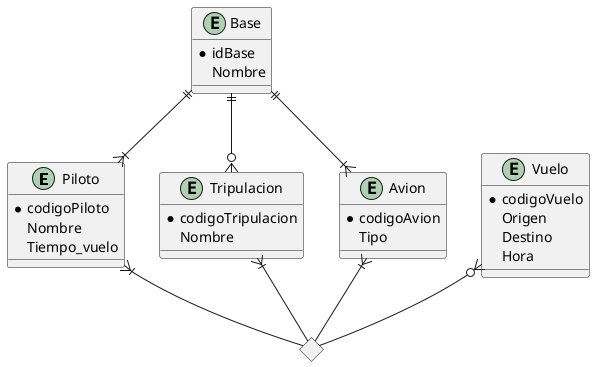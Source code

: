 @startuml

entity "Piloto" as ePiloto {
  * codigoPiloto
  Nombre 
  Tiempo_vuelo
}

entity "Tripulacion" as eTripulacion {
  * codigoTripulacion
  Nombre
}

entity "Vuelo" as eVuelo {
  * codigoVuelo
  Origen
  Destino
  Hora
}

entity "Avion" as eAvion {
  * codigoAvion
  Tipo
}

entity "Base" as eBase {
  *idBase
  Nombre
}

diamond fecha
eVuelo }o-- fecha
ePiloto }|-- fecha
eAvion  }|-- fecha
eTripulacion }|-- fecha
eBase  ||--|{ ePiloto
eBase  ||--|{ eAvion
eBase  ||--o{ eTripulacion

@enduml


